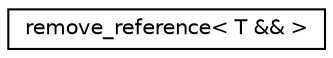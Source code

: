 digraph "Graphical Class Hierarchy"
{
  edge [fontname="Helvetica",fontsize="10",labelfontname="Helvetica",labelfontsize="10"];
  node [fontname="Helvetica",fontsize="10",shape=record];
  rankdir="LR";
  Node1 [label="remove_reference\< T && \>",height=0.2,width=0.4,color="black", fillcolor="white", style="filled",URL="$structremove__reference_3_01T_01_6_6_01_4.html"];
}
